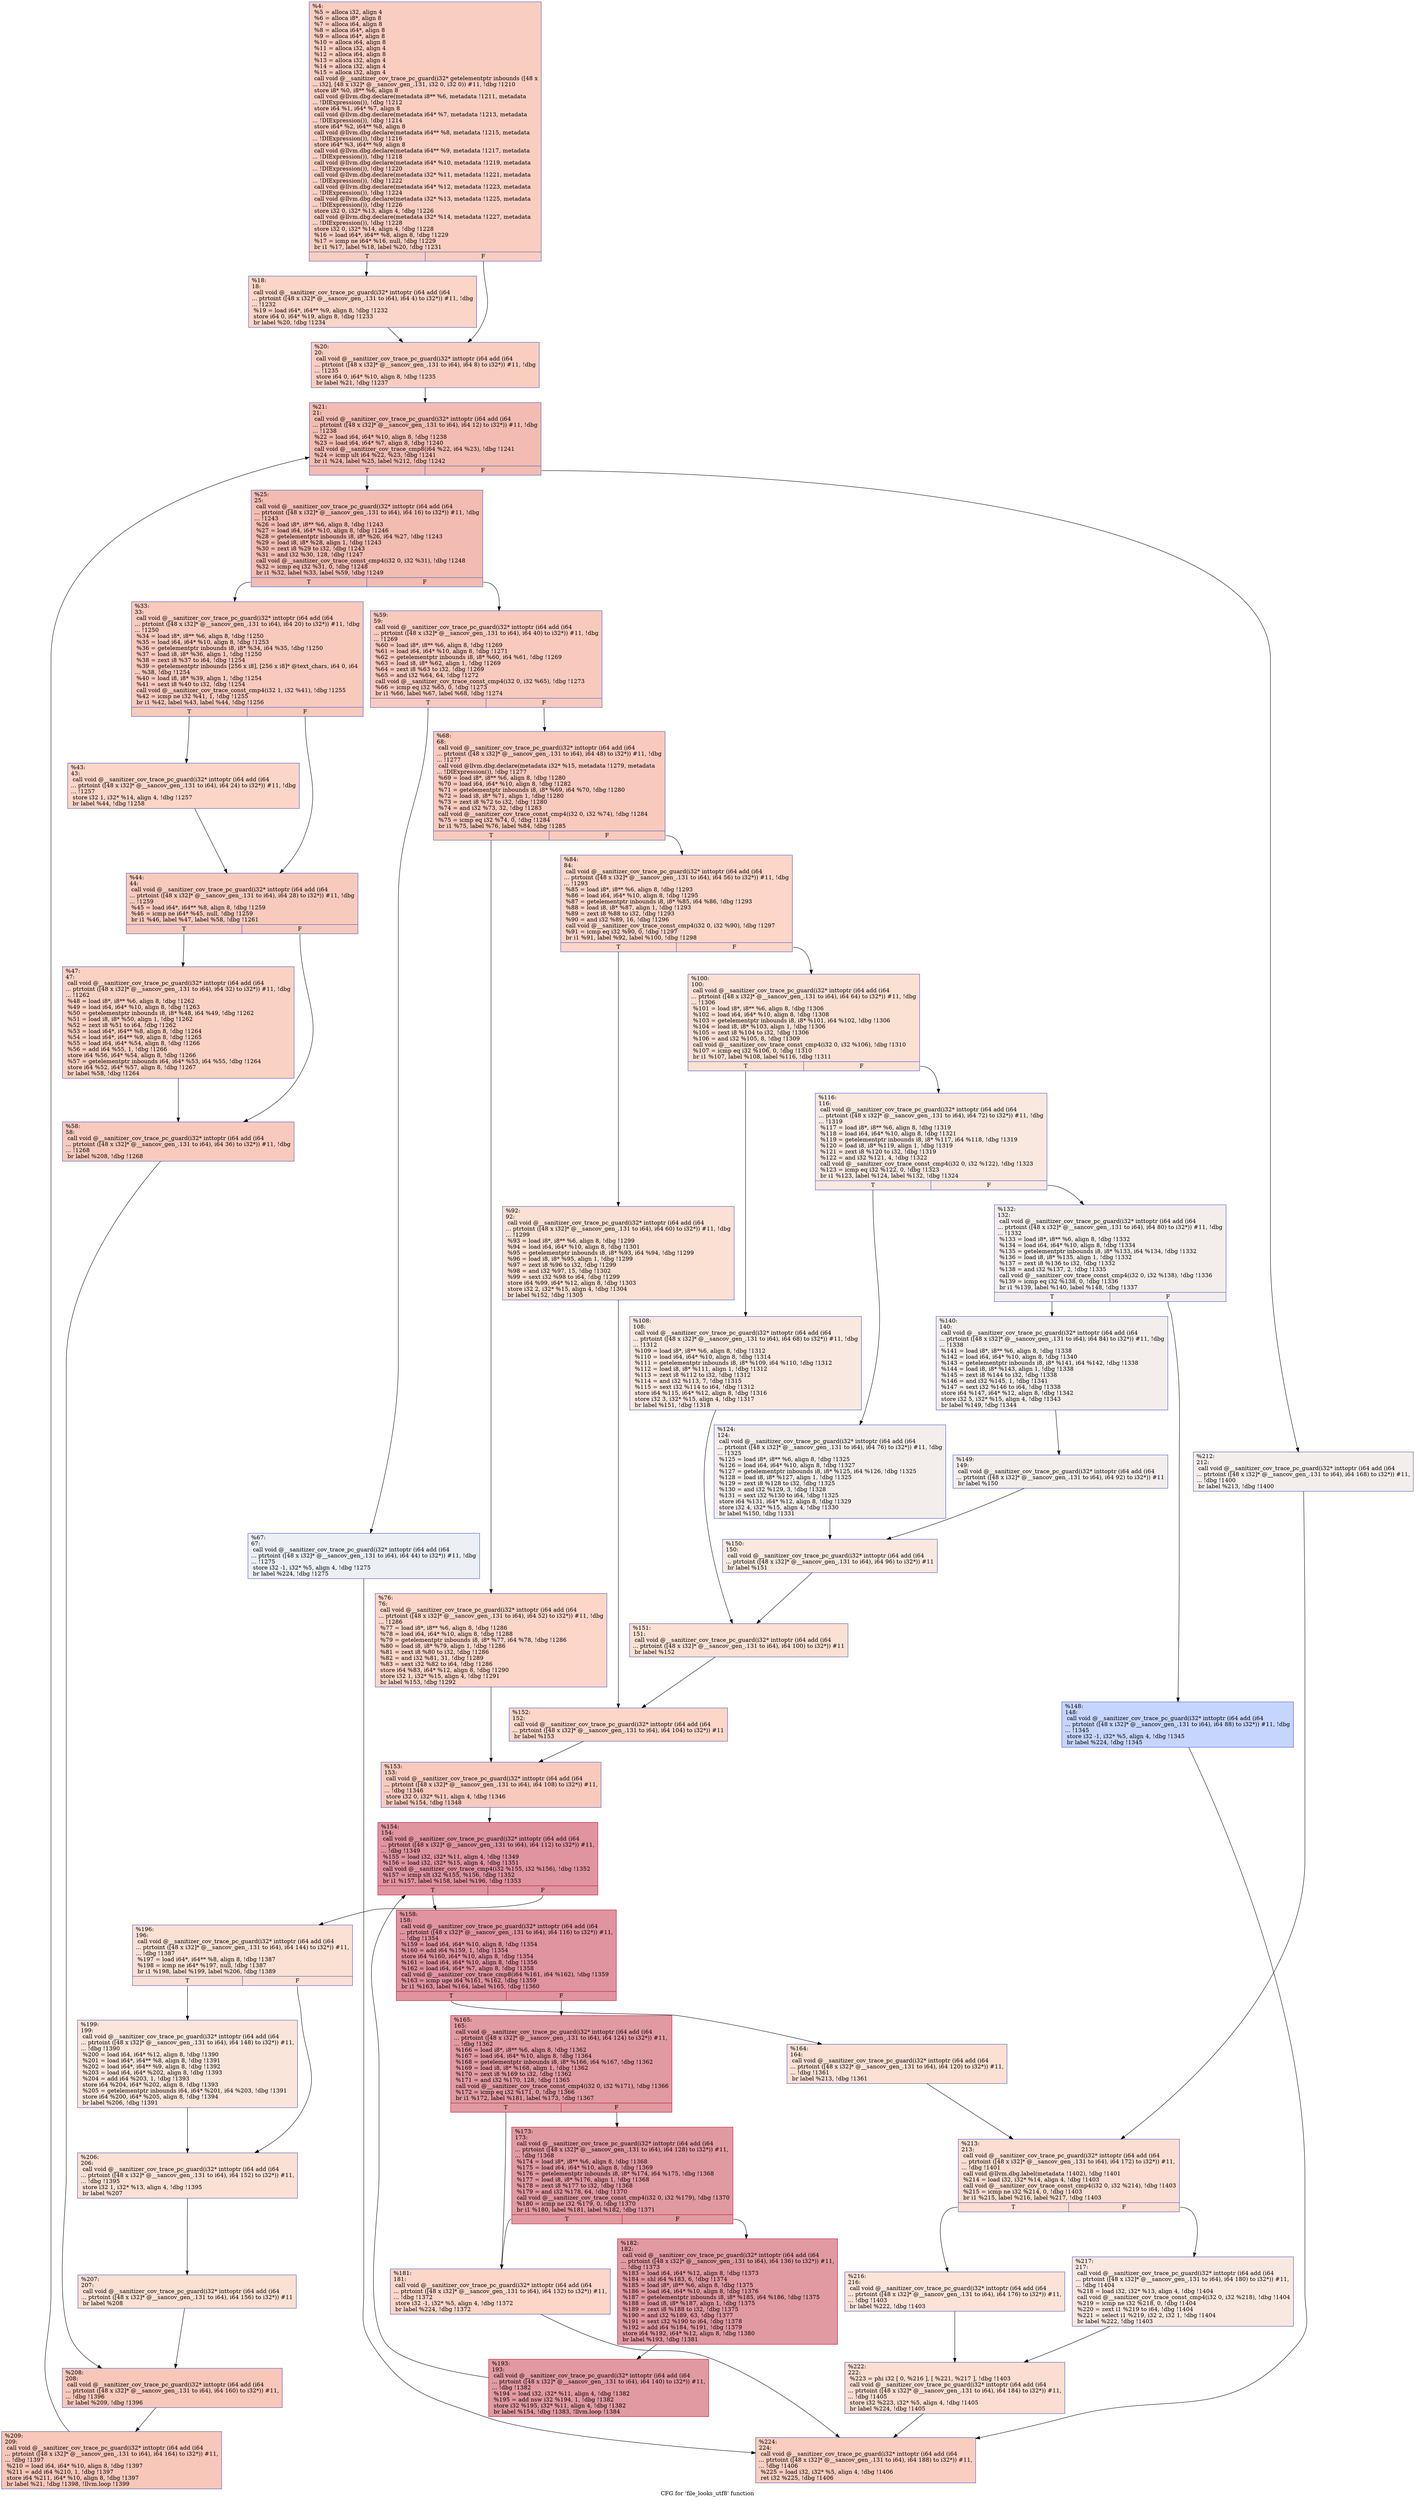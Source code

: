 digraph "CFG for 'file_looks_utf8' function" {
	label="CFG for 'file_looks_utf8' function";

	Node0x559c5c908130 [shape=record,color="#3d50c3ff", style=filled, fillcolor="#f2907270",label="{%4:\l  %5 = alloca i32, align 4\l  %6 = alloca i8*, align 8\l  %7 = alloca i64, align 8\l  %8 = alloca i64*, align 8\l  %9 = alloca i64*, align 8\l  %10 = alloca i64, align 8\l  %11 = alloca i32, align 4\l  %12 = alloca i64, align 8\l  %13 = alloca i32, align 4\l  %14 = alloca i32, align 4\l  %15 = alloca i32, align 4\l  call void @__sanitizer_cov_trace_pc_guard(i32* getelementptr inbounds ([48 x\l... i32], [48 x i32]* @__sancov_gen_.131, i32 0, i32 0)) #11, !dbg !1210\l  store i8* %0, i8** %6, align 8\l  call void @llvm.dbg.declare(metadata i8** %6, metadata !1211, metadata\l... !DIExpression()), !dbg !1212\l  store i64 %1, i64* %7, align 8\l  call void @llvm.dbg.declare(metadata i64* %7, metadata !1213, metadata\l... !DIExpression()), !dbg !1214\l  store i64* %2, i64** %8, align 8\l  call void @llvm.dbg.declare(metadata i64** %8, metadata !1215, metadata\l... !DIExpression()), !dbg !1216\l  store i64* %3, i64** %9, align 8\l  call void @llvm.dbg.declare(metadata i64** %9, metadata !1217, metadata\l... !DIExpression()), !dbg !1218\l  call void @llvm.dbg.declare(metadata i64* %10, metadata !1219, metadata\l... !DIExpression()), !dbg !1220\l  call void @llvm.dbg.declare(metadata i32* %11, metadata !1221, metadata\l... !DIExpression()), !dbg !1222\l  call void @llvm.dbg.declare(metadata i64* %12, metadata !1223, metadata\l... !DIExpression()), !dbg !1224\l  call void @llvm.dbg.declare(metadata i32* %13, metadata !1225, metadata\l... !DIExpression()), !dbg !1226\l  store i32 0, i32* %13, align 4, !dbg !1226\l  call void @llvm.dbg.declare(metadata i32* %14, metadata !1227, metadata\l... !DIExpression()), !dbg !1228\l  store i32 0, i32* %14, align 4, !dbg !1228\l  %16 = load i64*, i64** %8, align 8, !dbg !1229\l  %17 = icmp ne i64* %16, null, !dbg !1229\l  br i1 %17, label %18, label %20, !dbg !1231\l|{<s0>T|<s1>F}}"];
	Node0x559c5c908130:s0 -> Node0x559c5c90b510;
	Node0x559c5c908130:s1 -> Node0x559c5c90b560;
	Node0x559c5c90b510 [shape=record,color="#3d50c3ff", style=filled, fillcolor="#f5a08170",label="{%18:\l18:                                               \l  call void @__sanitizer_cov_trace_pc_guard(i32* inttoptr (i64 add (i64\l... ptrtoint ([48 x i32]* @__sancov_gen_.131 to i64), i64 4) to i32*)) #11, !dbg\l... !1232\l  %19 = load i64*, i64** %9, align 8, !dbg !1232\l  store i64 0, i64* %19, align 8, !dbg !1233\l  br label %20, !dbg !1234\l}"];
	Node0x559c5c90b510 -> Node0x559c5c90b560;
	Node0x559c5c90b560 [shape=record,color="#3d50c3ff", style=filled, fillcolor="#f2907270",label="{%20:\l20:                                               \l  call void @__sanitizer_cov_trace_pc_guard(i32* inttoptr (i64 add (i64\l... ptrtoint ([48 x i32]* @__sancov_gen_.131 to i64), i64 8) to i32*)) #11, !dbg\l... !1235\l  store i64 0, i64* %10, align 8, !dbg !1235\l  br label %21, !dbg !1237\l}"];
	Node0x559c5c90b560 -> Node0x559c5c90b5b0;
	Node0x559c5c90b5b0 [shape=record,color="#3d50c3ff", style=filled, fillcolor="#e1675170",label="{%21:\l21:                                               \l  call void @__sanitizer_cov_trace_pc_guard(i32* inttoptr (i64 add (i64\l... ptrtoint ([48 x i32]* @__sancov_gen_.131 to i64), i64 12) to i32*)) #11, !dbg\l... !1238\l  %22 = load i64, i64* %10, align 8, !dbg !1238\l  %23 = load i64, i64* %7, align 8, !dbg !1240\l  call void @__sanitizer_cov_trace_cmp8(i64 %22, i64 %23), !dbg !1241\l  %24 = icmp ult i64 %22, %23, !dbg !1241\l  br i1 %24, label %25, label %212, !dbg !1242\l|{<s0>T|<s1>F}}"];
	Node0x559c5c90b5b0:s0 -> Node0x559c5c90b600;
	Node0x559c5c90b5b0:s1 -> Node0x559c5c90c1e0;
	Node0x559c5c90b600 [shape=record,color="#3d50c3ff", style=filled, fillcolor="#e1675170",label="{%25:\l25:                                               \l  call void @__sanitizer_cov_trace_pc_guard(i32* inttoptr (i64 add (i64\l... ptrtoint ([48 x i32]* @__sancov_gen_.131 to i64), i64 16) to i32*)) #11, !dbg\l... !1243\l  %26 = load i8*, i8** %6, align 8, !dbg !1243\l  %27 = load i64, i64* %10, align 8, !dbg !1246\l  %28 = getelementptr inbounds i8, i8* %26, i64 %27, !dbg !1243\l  %29 = load i8, i8* %28, align 1, !dbg !1243\l  %30 = zext i8 %29 to i32, !dbg !1243\l  %31 = and i32 %30, 128, !dbg !1247\l  call void @__sanitizer_cov_trace_const_cmp4(i32 0, i32 %31), !dbg !1248\l  %32 = icmp eq i32 %31, 0, !dbg !1248\l  br i1 %32, label %33, label %59, !dbg !1249\l|{<s0>T|<s1>F}}"];
	Node0x559c5c90b600:s0 -> Node0x559c5c90b650;
	Node0x559c5c90b600:s1 -> Node0x559c5c90b7e0;
	Node0x559c5c90b650 [shape=record,color="#3d50c3ff", style=filled, fillcolor="#ef886b70",label="{%33:\l33:                                               \l  call void @__sanitizer_cov_trace_pc_guard(i32* inttoptr (i64 add (i64\l... ptrtoint ([48 x i32]* @__sancov_gen_.131 to i64), i64 20) to i32*)) #11, !dbg\l... !1250\l  %34 = load i8*, i8** %6, align 8, !dbg !1250\l  %35 = load i64, i64* %10, align 8, !dbg !1253\l  %36 = getelementptr inbounds i8, i8* %34, i64 %35, !dbg !1250\l  %37 = load i8, i8* %36, align 1, !dbg !1250\l  %38 = zext i8 %37 to i64, !dbg !1254\l  %39 = getelementptr inbounds [256 x i8], [256 x i8]* @text_chars, i64 0, i64\l... %38, !dbg !1254\l  %40 = load i8, i8* %39, align 1, !dbg !1254\l  %41 = sext i8 %40 to i32, !dbg !1254\l  call void @__sanitizer_cov_trace_const_cmp4(i32 1, i32 %41), !dbg !1255\l  %42 = icmp ne i32 %41, 1, !dbg !1255\l  br i1 %42, label %43, label %44, !dbg !1256\l|{<s0>T|<s1>F}}"];
	Node0x559c5c90b650:s0 -> Node0x559c5c90b6a0;
	Node0x559c5c90b650:s1 -> Node0x559c5c90b6f0;
	Node0x559c5c90b6a0 [shape=record,color="#3d50c3ff", style=filled, fillcolor="#f5a08170",label="{%43:\l43:                                               \l  call void @__sanitizer_cov_trace_pc_guard(i32* inttoptr (i64 add (i64\l... ptrtoint ([48 x i32]* @__sancov_gen_.131 to i64), i64 24) to i32*)) #11, !dbg\l... !1257\l  store i32 1, i32* %14, align 4, !dbg !1257\l  br label %44, !dbg !1258\l}"];
	Node0x559c5c90b6a0 -> Node0x559c5c90b6f0;
	Node0x559c5c90b6f0 [shape=record,color="#3d50c3ff", style=filled, fillcolor="#ef886b70",label="{%44:\l44:                                               \l  call void @__sanitizer_cov_trace_pc_guard(i32* inttoptr (i64 add (i64\l... ptrtoint ([48 x i32]* @__sancov_gen_.131 to i64), i64 28) to i32*)) #11, !dbg\l... !1259\l  %45 = load i64*, i64** %8, align 8, !dbg !1259\l  %46 = icmp ne i64* %45, null, !dbg !1259\l  br i1 %46, label %47, label %58, !dbg !1261\l|{<s0>T|<s1>F}}"];
	Node0x559c5c90b6f0:s0 -> Node0x559c5c90b740;
	Node0x559c5c90b6f0:s1 -> Node0x559c5c90b790;
	Node0x559c5c90b740 [shape=record,color="#3d50c3ff", style=filled, fillcolor="#f4987a70",label="{%47:\l47:                                               \l  call void @__sanitizer_cov_trace_pc_guard(i32* inttoptr (i64 add (i64\l... ptrtoint ([48 x i32]* @__sancov_gen_.131 to i64), i64 32) to i32*)) #11, !dbg\l... !1262\l  %48 = load i8*, i8** %6, align 8, !dbg !1262\l  %49 = load i64, i64* %10, align 8, !dbg !1263\l  %50 = getelementptr inbounds i8, i8* %48, i64 %49, !dbg !1262\l  %51 = load i8, i8* %50, align 1, !dbg !1262\l  %52 = zext i8 %51 to i64, !dbg !1262\l  %53 = load i64*, i64** %8, align 8, !dbg !1264\l  %54 = load i64*, i64** %9, align 8, !dbg !1265\l  %55 = load i64, i64* %54, align 8, !dbg !1266\l  %56 = add i64 %55, 1, !dbg !1266\l  store i64 %56, i64* %54, align 8, !dbg !1266\l  %57 = getelementptr inbounds i64, i64* %53, i64 %55, !dbg !1264\l  store i64 %52, i64* %57, align 8, !dbg !1267\l  br label %58, !dbg !1264\l}"];
	Node0x559c5c90b740 -> Node0x559c5c90b790;
	Node0x559c5c90b790 [shape=record,color="#3d50c3ff", style=filled, fillcolor="#ef886b70",label="{%58:\l58:                                               \l  call void @__sanitizer_cov_trace_pc_guard(i32* inttoptr (i64 add (i64\l... ptrtoint ([48 x i32]* @__sancov_gen_.131 to i64), i64 36) to i32*)) #11, !dbg\l... !1268\l  br label %208, !dbg !1268\l}"];
	Node0x559c5c90b790 -> Node0x559c5c90c140;
	Node0x559c5c90b7e0 [shape=record,color="#3d50c3ff", style=filled, fillcolor="#ef886b70",label="{%59:\l59:                                               \l  call void @__sanitizer_cov_trace_pc_guard(i32* inttoptr (i64 add (i64\l... ptrtoint ([48 x i32]* @__sancov_gen_.131 to i64), i64 40) to i32*)) #11, !dbg\l... !1269\l  %60 = load i8*, i8** %6, align 8, !dbg !1269\l  %61 = load i64, i64* %10, align 8, !dbg !1271\l  %62 = getelementptr inbounds i8, i8* %60, i64 %61, !dbg !1269\l  %63 = load i8, i8* %62, align 1, !dbg !1269\l  %64 = zext i8 %63 to i32, !dbg !1269\l  %65 = and i32 %64, 64, !dbg !1272\l  call void @__sanitizer_cov_trace_const_cmp4(i32 0, i32 %65), !dbg !1273\l  %66 = icmp eq i32 %65, 0, !dbg !1273\l  br i1 %66, label %67, label %68, !dbg !1274\l|{<s0>T|<s1>F}}"];
	Node0x559c5c90b7e0:s0 -> Node0x559c5c90b830;
	Node0x559c5c90b7e0:s1 -> Node0x559c5c90b880;
	Node0x559c5c90b830 [shape=record,color="#3d50c3ff", style=filled, fillcolor="#d4dbe670",label="{%67:\l67:                                               \l  call void @__sanitizer_cov_trace_pc_guard(i32* inttoptr (i64 add (i64\l... ptrtoint ([48 x i32]* @__sancov_gen_.131 to i64), i64 44) to i32*)) #11, !dbg\l... !1275\l  store i32 -1, i32* %5, align 4, !dbg !1275\l  br label %224, !dbg !1275\l}"];
	Node0x559c5c90b830 -> Node0x559c5c90c370;
	Node0x559c5c90b880 [shape=record,color="#3d50c3ff", style=filled, fillcolor="#ef886b70",label="{%68:\l68:                                               \l  call void @__sanitizer_cov_trace_pc_guard(i32* inttoptr (i64 add (i64\l... ptrtoint ([48 x i32]* @__sancov_gen_.131 to i64), i64 48) to i32*)) #11, !dbg\l... !1277\l  call void @llvm.dbg.declare(metadata i32* %15, metadata !1279, metadata\l... !DIExpression()), !dbg !1277\l  %69 = load i8*, i8** %6, align 8, !dbg !1280\l  %70 = load i64, i64* %10, align 8, !dbg !1282\l  %71 = getelementptr inbounds i8, i8* %69, i64 %70, !dbg !1280\l  %72 = load i8, i8* %71, align 1, !dbg !1280\l  %73 = zext i8 %72 to i32, !dbg !1280\l  %74 = and i32 %73, 32, !dbg !1283\l  call void @__sanitizer_cov_trace_const_cmp4(i32 0, i32 %74), !dbg !1284\l  %75 = icmp eq i32 %74, 0, !dbg !1284\l  br i1 %75, label %76, label %84, !dbg !1285\l|{<s0>T|<s1>F}}"];
	Node0x559c5c90b880:s0 -> Node0x559c5c90b8d0;
	Node0x559c5c90b880:s1 -> Node0x559c5c90b920;
	Node0x559c5c90b8d0 [shape=record,color="#3d50c3ff", style=filled, fillcolor="#f6a38570",label="{%76:\l76:                                               \l  call void @__sanitizer_cov_trace_pc_guard(i32* inttoptr (i64 add (i64\l... ptrtoint ([48 x i32]* @__sancov_gen_.131 to i64), i64 52) to i32*)) #11, !dbg\l... !1286\l  %77 = load i8*, i8** %6, align 8, !dbg !1286\l  %78 = load i64, i64* %10, align 8, !dbg !1288\l  %79 = getelementptr inbounds i8, i8* %77, i64 %78, !dbg !1286\l  %80 = load i8, i8* %79, align 1, !dbg !1286\l  %81 = zext i8 %80 to i32, !dbg !1286\l  %82 = and i32 %81, 31, !dbg !1289\l  %83 = sext i32 %82 to i64, !dbg !1286\l  store i64 %83, i64* %12, align 8, !dbg !1290\l  store i32 1, i32* %15, align 4, !dbg !1291\l  br label %153, !dbg !1292\l}"];
	Node0x559c5c90b8d0 -> Node0x559c5c90bd30;
	Node0x559c5c90b920 [shape=record,color="#3d50c3ff", style=filled, fillcolor="#f6a38570",label="{%84:\l84:                                               \l  call void @__sanitizer_cov_trace_pc_guard(i32* inttoptr (i64 add (i64\l... ptrtoint ([48 x i32]* @__sancov_gen_.131 to i64), i64 56) to i32*)) #11, !dbg\l... !1293\l  %85 = load i8*, i8** %6, align 8, !dbg !1293\l  %86 = load i64, i64* %10, align 8, !dbg !1295\l  %87 = getelementptr inbounds i8, i8* %85, i64 %86, !dbg !1293\l  %88 = load i8, i8* %87, align 1, !dbg !1293\l  %89 = zext i8 %88 to i32, !dbg !1293\l  %90 = and i32 %89, 16, !dbg !1296\l  call void @__sanitizer_cov_trace_const_cmp4(i32 0, i32 %90), !dbg !1297\l  %91 = icmp eq i32 %90, 0, !dbg !1297\l  br i1 %91, label %92, label %100, !dbg !1298\l|{<s0>T|<s1>F}}"];
	Node0x559c5c90b920:s0 -> Node0x559c5c90b970;
	Node0x559c5c90b920:s1 -> Node0x559c5c90b9c0;
	Node0x559c5c90b970 [shape=record,color="#3d50c3ff", style=filled, fillcolor="#f7b99e70",label="{%92:\l92:                                               \l  call void @__sanitizer_cov_trace_pc_guard(i32* inttoptr (i64 add (i64\l... ptrtoint ([48 x i32]* @__sancov_gen_.131 to i64), i64 60) to i32*)) #11, !dbg\l... !1299\l  %93 = load i8*, i8** %6, align 8, !dbg !1299\l  %94 = load i64, i64* %10, align 8, !dbg !1301\l  %95 = getelementptr inbounds i8, i8* %93, i64 %94, !dbg !1299\l  %96 = load i8, i8* %95, align 1, !dbg !1299\l  %97 = zext i8 %96 to i32, !dbg !1299\l  %98 = and i32 %97, 15, !dbg !1302\l  %99 = sext i32 %98 to i64, !dbg !1299\l  store i64 %99, i64* %12, align 8, !dbg !1303\l  store i32 2, i32* %15, align 4, !dbg !1304\l  br label %152, !dbg !1305\l}"];
	Node0x559c5c90b970 -> Node0x559c5c90bce0;
	Node0x559c5c90b9c0 [shape=record,color="#3d50c3ff", style=filled, fillcolor="#f7b99e70",label="{%100:\l100:                                              \l  call void @__sanitizer_cov_trace_pc_guard(i32* inttoptr (i64 add (i64\l... ptrtoint ([48 x i32]* @__sancov_gen_.131 to i64), i64 64) to i32*)) #11, !dbg\l... !1306\l  %101 = load i8*, i8** %6, align 8, !dbg !1306\l  %102 = load i64, i64* %10, align 8, !dbg !1308\l  %103 = getelementptr inbounds i8, i8* %101, i64 %102, !dbg !1306\l  %104 = load i8, i8* %103, align 1, !dbg !1306\l  %105 = zext i8 %104 to i32, !dbg !1306\l  %106 = and i32 %105, 8, !dbg !1309\l  call void @__sanitizer_cov_trace_const_cmp4(i32 0, i32 %106), !dbg !1310\l  %107 = icmp eq i32 %106, 0, !dbg !1310\l  br i1 %107, label %108, label %116, !dbg !1311\l|{<s0>T|<s1>F}}"];
	Node0x559c5c90b9c0:s0 -> Node0x559c5c90ba10;
	Node0x559c5c90b9c0:s1 -> Node0x559c5c90ba60;
	Node0x559c5c90ba10 [shape=record,color="#3d50c3ff", style=filled, fillcolor="#f1ccb870",label="{%108:\l108:                                              \l  call void @__sanitizer_cov_trace_pc_guard(i32* inttoptr (i64 add (i64\l... ptrtoint ([48 x i32]* @__sancov_gen_.131 to i64), i64 68) to i32*)) #11, !dbg\l... !1312\l  %109 = load i8*, i8** %6, align 8, !dbg !1312\l  %110 = load i64, i64* %10, align 8, !dbg !1314\l  %111 = getelementptr inbounds i8, i8* %109, i64 %110, !dbg !1312\l  %112 = load i8, i8* %111, align 1, !dbg !1312\l  %113 = zext i8 %112 to i32, !dbg !1312\l  %114 = and i32 %113, 7, !dbg !1315\l  %115 = sext i32 %114 to i64, !dbg !1312\l  store i64 %115, i64* %12, align 8, !dbg !1316\l  store i32 3, i32* %15, align 4, !dbg !1317\l  br label %151, !dbg !1318\l}"];
	Node0x559c5c90ba10 -> Node0x559c5c90bc90;
	Node0x559c5c90ba60 [shape=record,color="#3d50c3ff", style=filled, fillcolor="#f1ccb870",label="{%116:\l116:                                              \l  call void @__sanitizer_cov_trace_pc_guard(i32* inttoptr (i64 add (i64\l... ptrtoint ([48 x i32]* @__sancov_gen_.131 to i64), i64 72) to i32*)) #11, !dbg\l... !1319\l  %117 = load i8*, i8** %6, align 8, !dbg !1319\l  %118 = load i64, i64* %10, align 8, !dbg !1321\l  %119 = getelementptr inbounds i8, i8* %117, i64 %118, !dbg !1319\l  %120 = load i8, i8* %119, align 1, !dbg !1319\l  %121 = zext i8 %120 to i32, !dbg !1319\l  %122 = and i32 %121, 4, !dbg !1322\l  call void @__sanitizer_cov_trace_const_cmp4(i32 0, i32 %122), !dbg !1323\l  %123 = icmp eq i32 %122, 0, !dbg !1323\l  br i1 %123, label %124, label %132, !dbg !1324\l|{<s0>T|<s1>F}}"];
	Node0x559c5c90ba60:s0 -> Node0x559c5c90bab0;
	Node0x559c5c90ba60:s1 -> Node0x559c5c90bb00;
	Node0x559c5c90bab0 [shape=record,color="#3d50c3ff", style=filled, fillcolor="#e5d8d170",label="{%124:\l124:                                              \l  call void @__sanitizer_cov_trace_pc_guard(i32* inttoptr (i64 add (i64\l... ptrtoint ([48 x i32]* @__sancov_gen_.131 to i64), i64 76) to i32*)) #11, !dbg\l... !1325\l  %125 = load i8*, i8** %6, align 8, !dbg !1325\l  %126 = load i64, i64* %10, align 8, !dbg !1327\l  %127 = getelementptr inbounds i8, i8* %125, i64 %126, !dbg !1325\l  %128 = load i8, i8* %127, align 1, !dbg !1325\l  %129 = zext i8 %128 to i32, !dbg !1325\l  %130 = and i32 %129, 3, !dbg !1328\l  %131 = sext i32 %130 to i64, !dbg !1325\l  store i64 %131, i64* %12, align 8, !dbg !1329\l  store i32 4, i32* %15, align 4, !dbg !1330\l  br label %150, !dbg !1331\l}"];
	Node0x559c5c90bab0 -> Node0x559c5c90bc40;
	Node0x559c5c90bb00 [shape=record,color="#3d50c3ff", style=filled, fillcolor="#e5d8d170",label="{%132:\l132:                                              \l  call void @__sanitizer_cov_trace_pc_guard(i32* inttoptr (i64 add (i64\l... ptrtoint ([48 x i32]* @__sancov_gen_.131 to i64), i64 80) to i32*)) #11, !dbg\l... !1332\l  %133 = load i8*, i8** %6, align 8, !dbg !1332\l  %134 = load i64, i64* %10, align 8, !dbg !1334\l  %135 = getelementptr inbounds i8, i8* %133, i64 %134, !dbg !1332\l  %136 = load i8, i8* %135, align 1, !dbg !1332\l  %137 = zext i8 %136 to i32, !dbg !1332\l  %138 = and i32 %137, 2, !dbg !1335\l  call void @__sanitizer_cov_trace_const_cmp4(i32 0, i32 %138), !dbg !1336\l  %139 = icmp eq i32 %138, 0, !dbg !1336\l  br i1 %139, label %140, label %148, !dbg !1337\l|{<s0>T|<s1>F}}"];
	Node0x559c5c90bb00:s0 -> Node0x559c5c90bb50;
	Node0x559c5c90bb00:s1 -> Node0x559c5c90bba0;
	Node0x559c5c90bb50 [shape=record,color="#3d50c3ff", style=filled, fillcolor="#e3d9d370",label="{%140:\l140:                                              \l  call void @__sanitizer_cov_trace_pc_guard(i32* inttoptr (i64 add (i64\l... ptrtoint ([48 x i32]* @__sancov_gen_.131 to i64), i64 84) to i32*)) #11, !dbg\l... !1338\l  %141 = load i8*, i8** %6, align 8, !dbg !1338\l  %142 = load i64, i64* %10, align 8, !dbg !1340\l  %143 = getelementptr inbounds i8, i8* %141, i64 %142, !dbg !1338\l  %144 = load i8, i8* %143, align 1, !dbg !1338\l  %145 = zext i8 %144 to i32, !dbg !1338\l  %146 = and i32 %145, 1, !dbg !1341\l  %147 = sext i32 %146 to i64, !dbg !1338\l  store i64 %147, i64* %12, align 8, !dbg !1342\l  store i32 5, i32* %15, align 4, !dbg !1343\l  br label %149, !dbg !1344\l}"];
	Node0x559c5c90bb50 -> Node0x559c5c90bbf0;
	Node0x559c5c90bba0 [shape=record,color="#3d50c3ff", style=filled, fillcolor="#7ea1fa70",label="{%148:\l148:                                              \l  call void @__sanitizer_cov_trace_pc_guard(i32* inttoptr (i64 add (i64\l... ptrtoint ([48 x i32]* @__sancov_gen_.131 to i64), i64 88) to i32*)) #11, !dbg\l... !1345\l  store i32 -1, i32* %5, align 4, !dbg !1345\l  br label %224, !dbg !1345\l}"];
	Node0x559c5c90bba0 -> Node0x559c5c90c370;
	Node0x559c5c90bbf0 [shape=record,color="#3d50c3ff", style=filled, fillcolor="#e3d9d370",label="{%149:\l149:                                              \l  call void @__sanitizer_cov_trace_pc_guard(i32* inttoptr (i64 add (i64\l... ptrtoint ([48 x i32]* @__sancov_gen_.131 to i64), i64 92) to i32*)) #11\l  br label %150\l}"];
	Node0x559c5c90bbf0 -> Node0x559c5c90bc40;
	Node0x559c5c90bc40 [shape=record,color="#3d50c3ff", style=filled, fillcolor="#f1ccb870",label="{%150:\l150:                                              \l  call void @__sanitizer_cov_trace_pc_guard(i32* inttoptr (i64 add (i64\l... ptrtoint ([48 x i32]* @__sancov_gen_.131 to i64), i64 96) to i32*)) #11\l  br label %151\l}"];
	Node0x559c5c90bc40 -> Node0x559c5c90bc90;
	Node0x559c5c90bc90 [shape=record,color="#3d50c3ff", style=filled, fillcolor="#f7b99e70",label="{%151:\l151:                                              \l  call void @__sanitizer_cov_trace_pc_guard(i32* inttoptr (i64 add (i64\l... ptrtoint ([48 x i32]* @__sancov_gen_.131 to i64), i64 100) to i32*)) #11\l  br label %152\l}"];
	Node0x559c5c90bc90 -> Node0x559c5c90bce0;
	Node0x559c5c90bce0 [shape=record,color="#3d50c3ff", style=filled, fillcolor="#f6a38570",label="{%152:\l152:                                              \l  call void @__sanitizer_cov_trace_pc_guard(i32* inttoptr (i64 add (i64\l... ptrtoint ([48 x i32]* @__sancov_gen_.131 to i64), i64 104) to i32*)) #11\l  br label %153\l}"];
	Node0x559c5c90bce0 -> Node0x559c5c90bd30;
	Node0x559c5c90bd30 [shape=record,color="#3d50c3ff", style=filled, fillcolor="#ef886b70",label="{%153:\l153:                                              \l  call void @__sanitizer_cov_trace_pc_guard(i32* inttoptr (i64 add (i64\l... ptrtoint ([48 x i32]* @__sancov_gen_.131 to i64), i64 108) to i32*)) #11,\l... !dbg !1346\l  store i32 0, i32* %11, align 4, !dbg !1346\l  br label %154, !dbg !1348\l}"];
	Node0x559c5c90bd30 -> Node0x559c5c90bd80;
	Node0x559c5c90bd80 [shape=record,color="#b70d28ff", style=filled, fillcolor="#b70d2870",label="{%154:\l154:                                              \l  call void @__sanitizer_cov_trace_pc_guard(i32* inttoptr (i64 add (i64\l... ptrtoint ([48 x i32]* @__sancov_gen_.131 to i64), i64 112) to i32*)) #11,\l... !dbg !1349\l  %155 = load i32, i32* %11, align 4, !dbg !1349\l  %156 = load i32, i32* %15, align 4, !dbg !1351\l  call void @__sanitizer_cov_trace_cmp4(i32 %155, i32 %156), !dbg !1352\l  %157 = icmp slt i32 %155, %156, !dbg !1352\l  br i1 %157, label %158, label %196, !dbg !1353\l|{<s0>T|<s1>F}}"];
	Node0x559c5c90bd80:s0 -> Node0x559c5c90bdd0;
	Node0x559c5c90bd80:s1 -> Node0x559c5c90c000;
	Node0x559c5c90bdd0 [shape=record,color="#b70d28ff", style=filled, fillcolor="#b70d2870",label="{%158:\l158:                                              \l  call void @__sanitizer_cov_trace_pc_guard(i32* inttoptr (i64 add (i64\l... ptrtoint ([48 x i32]* @__sancov_gen_.131 to i64), i64 116) to i32*)) #11,\l... !dbg !1354\l  %159 = load i64, i64* %10, align 8, !dbg !1354\l  %160 = add i64 %159, 1, !dbg !1354\l  store i64 %160, i64* %10, align 8, !dbg !1354\l  %161 = load i64, i64* %10, align 8, !dbg !1356\l  %162 = load i64, i64* %7, align 8, !dbg !1358\l  call void @__sanitizer_cov_trace_cmp8(i64 %161, i64 %162), !dbg !1359\l  %163 = icmp uge i64 %161, %162, !dbg !1359\l  br i1 %163, label %164, label %165, !dbg !1360\l|{<s0>T|<s1>F}}"];
	Node0x559c5c90bdd0:s0 -> Node0x559c5c90be20;
	Node0x559c5c90bdd0:s1 -> Node0x559c5c90be70;
	Node0x559c5c90be20 [shape=record,color="#3d50c3ff", style=filled, fillcolor="#f7b99e70",label="{%164:\l164:                                              \l  call void @__sanitizer_cov_trace_pc_guard(i32* inttoptr (i64 add (i64\l... ptrtoint ([48 x i32]* @__sancov_gen_.131 to i64), i64 120) to i32*)) #11,\l... !dbg !1361\l  br label %213, !dbg !1361\l}"];
	Node0x559c5c90be20 -> Node0x559c5c90c230;
	Node0x559c5c90be70 [shape=record,color="#b70d28ff", style=filled, fillcolor="#bb1b2c70",label="{%165:\l165:                                              \l  call void @__sanitizer_cov_trace_pc_guard(i32* inttoptr (i64 add (i64\l... ptrtoint ([48 x i32]* @__sancov_gen_.131 to i64), i64 124) to i32*)) #11,\l... !dbg !1362\l  %166 = load i8*, i8** %6, align 8, !dbg !1362\l  %167 = load i64, i64* %10, align 8, !dbg !1364\l  %168 = getelementptr inbounds i8, i8* %166, i64 %167, !dbg !1362\l  %169 = load i8, i8* %168, align 1, !dbg !1362\l  %170 = zext i8 %169 to i32, !dbg !1362\l  %171 = and i32 %170, 128, !dbg !1365\l  call void @__sanitizer_cov_trace_const_cmp4(i32 0, i32 %171), !dbg !1366\l  %172 = icmp eq i32 %171, 0, !dbg !1366\l  br i1 %172, label %181, label %173, !dbg !1367\l|{<s0>T|<s1>F}}"];
	Node0x559c5c90be70:s0 -> Node0x559c5c90bf10;
	Node0x559c5c90be70:s1 -> Node0x559c5c90bec0;
	Node0x559c5c90bec0 [shape=record,color="#b70d28ff", style=filled, fillcolor="#bb1b2c70",label="{%173:\l173:                                              \l  call void @__sanitizer_cov_trace_pc_guard(i32* inttoptr (i64 add (i64\l... ptrtoint ([48 x i32]* @__sancov_gen_.131 to i64), i64 128) to i32*)) #11,\l... !dbg !1368\l  %174 = load i8*, i8** %6, align 8, !dbg !1368\l  %175 = load i64, i64* %10, align 8, !dbg !1369\l  %176 = getelementptr inbounds i8, i8* %174, i64 %175, !dbg !1368\l  %177 = load i8, i8* %176, align 1, !dbg !1368\l  %178 = zext i8 %177 to i32, !dbg !1368\l  %179 = and i32 %178, 64, !dbg !1370\l  call void @__sanitizer_cov_trace_const_cmp4(i32 0, i32 %179), !dbg !1370\l  %180 = icmp ne i32 %179, 0, !dbg !1370\l  br i1 %180, label %181, label %182, !dbg !1371\l|{<s0>T|<s1>F}}"];
	Node0x559c5c90bec0:s0 -> Node0x559c5c90bf10;
	Node0x559c5c90bec0:s1 -> Node0x559c5c90bf60;
	Node0x559c5c90bf10 [shape=record,color="#3d50c3ff", style=filled, fillcolor="#f6a38570",label="{%181:\l181:                                              \l  call void @__sanitizer_cov_trace_pc_guard(i32* inttoptr (i64 add (i64\l... ptrtoint ([48 x i32]* @__sancov_gen_.131 to i64), i64 132) to i32*)) #11,\l... !dbg !1372\l  store i32 -1, i32* %5, align 4, !dbg !1372\l  br label %224, !dbg !1372\l}"];
	Node0x559c5c90bf10 -> Node0x559c5c90c370;
	Node0x559c5c90bf60 [shape=record,color="#b70d28ff", style=filled, fillcolor="#bb1b2c70",label="{%182:\l182:                                              \l  call void @__sanitizer_cov_trace_pc_guard(i32* inttoptr (i64 add (i64\l... ptrtoint ([48 x i32]* @__sancov_gen_.131 to i64), i64 136) to i32*)) #11,\l... !dbg !1373\l  %183 = load i64, i64* %12, align 8, !dbg !1373\l  %184 = shl i64 %183, 6, !dbg !1374\l  %185 = load i8*, i8** %6, align 8, !dbg !1375\l  %186 = load i64, i64* %10, align 8, !dbg !1376\l  %187 = getelementptr inbounds i8, i8* %185, i64 %186, !dbg !1375\l  %188 = load i8, i8* %187, align 1, !dbg !1375\l  %189 = zext i8 %188 to i32, !dbg !1375\l  %190 = and i32 %189, 63, !dbg !1377\l  %191 = sext i32 %190 to i64, !dbg !1378\l  %192 = add i64 %184, %191, !dbg !1379\l  store i64 %192, i64* %12, align 8, !dbg !1380\l  br label %193, !dbg !1381\l}"];
	Node0x559c5c90bf60 -> Node0x559c5c90bfb0;
	Node0x559c5c90bfb0 [shape=record,color="#b70d28ff", style=filled, fillcolor="#bb1b2c70",label="{%193:\l193:                                              \l  call void @__sanitizer_cov_trace_pc_guard(i32* inttoptr (i64 add (i64\l... ptrtoint ([48 x i32]* @__sancov_gen_.131 to i64), i64 140) to i32*)) #11,\l... !dbg !1382\l  %194 = load i32, i32* %11, align 4, !dbg !1382\l  %195 = add nsw i32 %194, 1, !dbg !1382\l  store i32 %195, i32* %11, align 4, !dbg !1382\l  br label %154, !dbg !1383, !llvm.loop !1384\l}"];
	Node0x559c5c90bfb0 -> Node0x559c5c90bd80;
	Node0x559c5c90c000 [shape=record,color="#3d50c3ff", style=filled, fillcolor="#f7b99e70",label="{%196:\l196:                                              \l  call void @__sanitizer_cov_trace_pc_guard(i32* inttoptr (i64 add (i64\l... ptrtoint ([48 x i32]* @__sancov_gen_.131 to i64), i64 144) to i32*)) #11,\l... !dbg !1387\l  %197 = load i64*, i64** %8, align 8, !dbg !1387\l  %198 = icmp ne i64* %197, null, !dbg !1387\l  br i1 %198, label %199, label %206, !dbg !1389\l|{<s0>T|<s1>F}}"];
	Node0x559c5c90c000:s0 -> Node0x559c5c90c050;
	Node0x559c5c90c000:s1 -> Node0x559c5c90c0a0;
	Node0x559c5c90c050 [shape=record,color="#3d50c3ff", style=filled, fillcolor="#f4c5ad70",label="{%199:\l199:                                              \l  call void @__sanitizer_cov_trace_pc_guard(i32* inttoptr (i64 add (i64\l... ptrtoint ([48 x i32]* @__sancov_gen_.131 to i64), i64 148) to i32*)) #11,\l... !dbg !1390\l  %200 = load i64, i64* %12, align 8, !dbg !1390\l  %201 = load i64*, i64** %8, align 8, !dbg !1391\l  %202 = load i64*, i64** %9, align 8, !dbg !1392\l  %203 = load i64, i64* %202, align 8, !dbg !1393\l  %204 = add i64 %203, 1, !dbg !1393\l  store i64 %204, i64* %202, align 8, !dbg !1393\l  %205 = getelementptr inbounds i64, i64* %201, i64 %203, !dbg !1391\l  store i64 %200, i64* %205, align 8, !dbg !1394\l  br label %206, !dbg !1391\l}"];
	Node0x559c5c90c050 -> Node0x559c5c90c0a0;
	Node0x559c5c90c0a0 [shape=record,color="#3d50c3ff", style=filled, fillcolor="#f7b99e70",label="{%206:\l206:                                              \l  call void @__sanitizer_cov_trace_pc_guard(i32* inttoptr (i64 add (i64\l... ptrtoint ([48 x i32]* @__sancov_gen_.131 to i64), i64 152) to i32*)) #11,\l... !dbg !1395\l  store i32 1, i32* %13, align 4, !dbg !1395\l  br label %207\l}"];
	Node0x559c5c90c0a0 -> Node0x559c5c90c0f0;
	Node0x559c5c90c0f0 [shape=record,color="#3d50c3ff", style=filled, fillcolor="#f7b99e70",label="{%207:\l207:                                              \l  call void @__sanitizer_cov_trace_pc_guard(i32* inttoptr (i64 add (i64\l... ptrtoint ([48 x i32]* @__sancov_gen_.131 to i64), i64 156) to i32*)) #11\l  br label %208\l}"];
	Node0x559c5c90c0f0 -> Node0x559c5c90c140;
	Node0x559c5c90c140 [shape=record,color="#3d50c3ff", style=filled, fillcolor="#ec7f6370",label="{%208:\l208:                                              \l  call void @__sanitizer_cov_trace_pc_guard(i32* inttoptr (i64 add (i64\l... ptrtoint ([48 x i32]* @__sancov_gen_.131 to i64), i64 160) to i32*)) #11,\l... !dbg !1396\l  br label %209, !dbg !1396\l}"];
	Node0x559c5c90c140 -> Node0x559c5c90c190;
	Node0x559c5c90c190 [shape=record,color="#3d50c3ff", style=filled, fillcolor="#ec7f6370",label="{%209:\l209:                                              \l  call void @__sanitizer_cov_trace_pc_guard(i32* inttoptr (i64 add (i64\l... ptrtoint ([48 x i32]* @__sancov_gen_.131 to i64), i64 164) to i32*)) #11,\l... !dbg !1397\l  %210 = load i64, i64* %10, align 8, !dbg !1397\l  %211 = add i64 %210, 1, !dbg !1397\l  store i64 %211, i64* %10, align 8, !dbg !1397\l  br label %21, !dbg !1398, !llvm.loop !1399\l}"];
	Node0x559c5c90c190 -> Node0x559c5c90b5b0;
	Node0x559c5c90c1e0 [shape=record,color="#3d50c3ff", style=filled, fillcolor="#e5d8d170",label="{%212:\l212:                                              \l  call void @__sanitizer_cov_trace_pc_guard(i32* inttoptr (i64 add (i64\l... ptrtoint ([48 x i32]* @__sancov_gen_.131 to i64), i64 168) to i32*)) #11,\l... !dbg !1400\l  br label %213, !dbg !1400\l}"];
	Node0x559c5c90c1e0 -> Node0x559c5c90c230;
	Node0x559c5c90c230 [shape=record,color="#3d50c3ff", style=filled, fillcolor="#f7b39670",label="{%213:\l213:                                              \l  call void @__sanitizer_cov_trace_pc_guard(i32* inttoptr (i64 add (i64\l... ptrtoint ([48 x i32]* @__sancov_gen_.131 to i64), i64 172) to i32*)) #11,\l... !dbg !1401\l  call void @llvm.dbg.label(metadata !1402), !dbg !1401\l  %214 = load i32, i32* %14, align 4, !dbg !1403\l  call void @__sanitizer_cov_trace_const_cmp4(i32 0, i32 %214), !dbg !1403\l  %215 = icmp ne i32 %214, 0, !dbg !1403\l  br i1 %215, label %216, label %217, !dbg !1403\l|{<s0>T|<s1>F}}"];
	Node0x559c5c90c230:s0 -> Node0x559c5c90c280;
	Node0x559c5c90c230:s1 -> Node0x559c5c90c2d0;
	Node0x559c5c90c280 [shape=record,color="#3d50c3ff", style=filled, fillcolor="#f6bfa670",label="{%216:\l216:                                              \l  call void @__sanitizer_cov_trace_pc_guard(i32* inttoptr (i64 add (i64\l... ptrtoint ([48 x i32]* @__sancov_gen_.131 to i64), i64 176) to i32*)) #11,\l... !dbg !1403\l  br label %222, !dbg !1403\l}"];
	Node0x559c5c90c280 -> Node0x559c5c90c320;
	Node0x559c5c90c2d0 [shape=record,color="#3d50c3ff", style=filled, fillcolor="#f1ccb870",label="{%217:\l217:                                              \l  call void @__sanitizer_cov_trace_pc_guard(i32* inttoptr (i64 add (i64\l... ptrtoint ([48 x i32]* @__sancov_gen_.131 to i64), i64 180) to i32*)) #11,\l... !dbg !1404\l  %218 = load i32, i32* %13, align 4, !dbg !1404\l  call void @__sanitizer_cov_trace_const_cmp4(i32 0, i32 %218), !dbg !1404\l  %219 = icmp ne i32 %218, 0, !dbg !1404\l  %220 = zext i1 %219 to i64, !dbg !1404\l  %221 = select i1 %219, i32 2, i32 1, !dbg !1404\l  br label %222, !dbg !1403\l}"];
	Node0x559c5c90c2d0 -> Node0x559c5c90c320;
	Node0x559c5c90c320 [shape=record,color="#3d50c3ff", style=filled, fillcolor="#f7b39670",label="{%222:\l222:                                              \l  %223 = phi i32 [ 0, %216 ], [ %221, %217 ], !dbg !1403\l  call void @__sanitizer_cov_trace_pc_guard(i32* inttoptr (i64 add (i64\l... ptrtoint ([48 x i32]* @__sancov_gen_.131 to i64), i64 184) to i32*)) #11,\l... !dbg !1405\l  store i32 %223, i32* %5, align 4, !dbg !1405\l  br label %224, !dbg !1405\l}"];
	Node0x559c5c90c320 -> Node0x559c5c90c370;
	Node0x559c5c90c370 [shape=record,color="#3d50c3ff", style=filled, fillcolor="#f2907270",label="{%224:\l224:                                              \l  call void @__sanitizer_cov_trace_pc_guard(i32* inttoptr (i64 add (i64\l... ptrtoint ([48 x i32]* @__sancov_gen_.131 to i64), i64 188) to i32*)) #11,\l... !dbg !1406\l  %225 = load i32, i32* %5, align 4, !dbg !1406\l  ret i32 %225, !dbg !1406\l}"];
}
